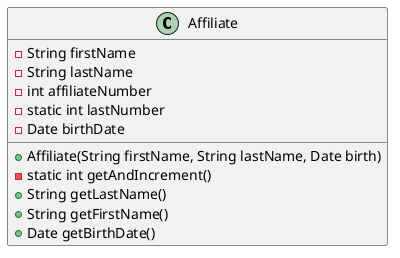 @startuml
'https://plantuml.com/class-diagram

class Affiliate {
    -String firstName
    -String lastName
    -int affiliateNumber
    -static int lastNumber
    -Date birthDate
    +Affiliate(String firstName, String lastName, Date birth)
    -static int getAndIncrement()
    +String getLastName()
    +String getFirstName()
    +Date getBirthDate()
}

@enduml